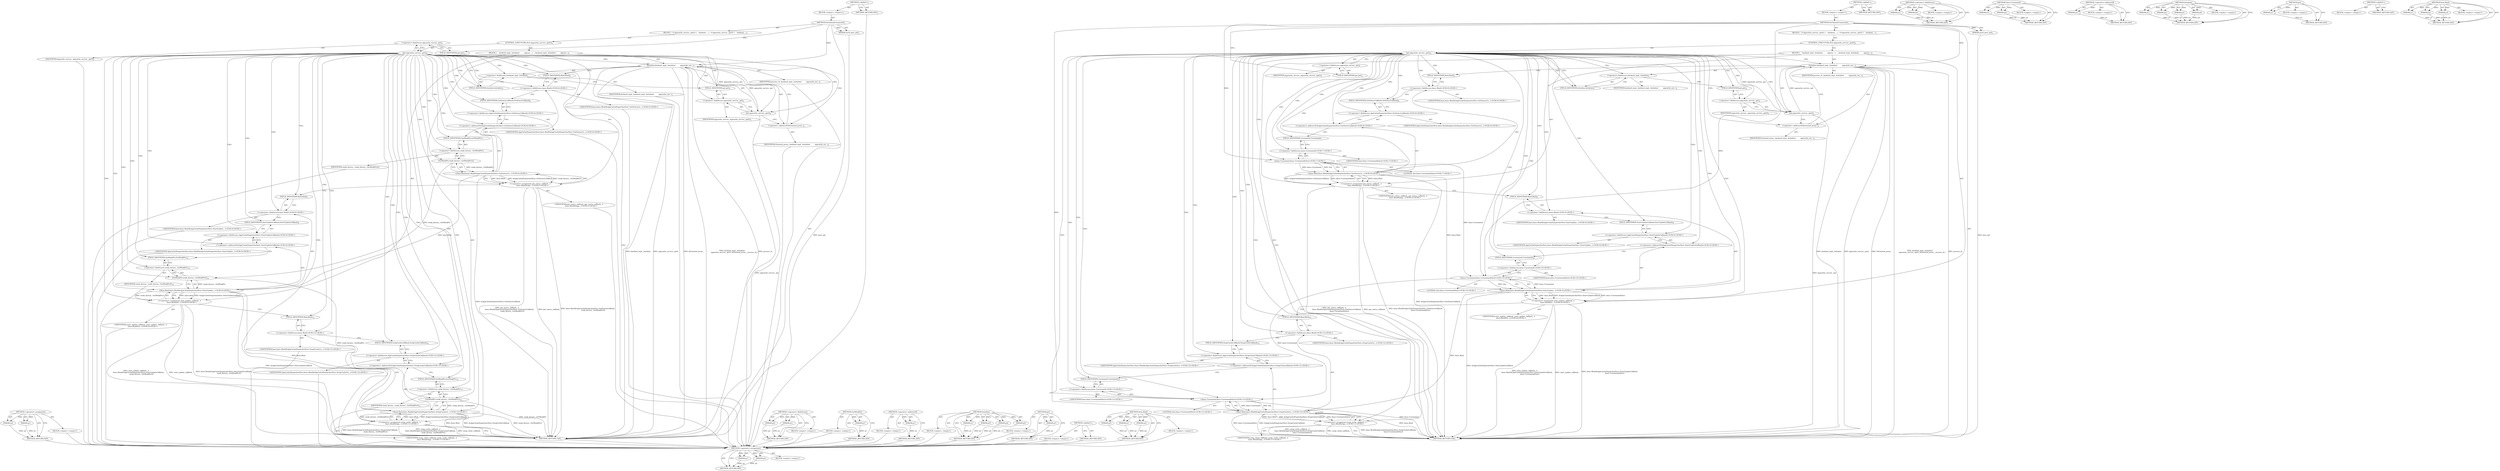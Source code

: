 digraph "base.Bind" {
vulnerable_112 [label=<(METHOD,&lt;operator&gt;.assignment)>];
vulnerable_113 [label=<(PARAM,p1)>];
vulnerable_114 [label=<(PARAM,p2)>];
vulnerable_115 [label=<(BLOCK,&lt;empty&gt;,&lt;empty&gt;)>];
vulnerable_116 [label=<(METHOD_RETURN,ANY)>];
vulnerable_6 [label=<(METHOD,&lt;global&gt;)<SUB>1</SUB>>];
vulnerable_7 [label=<(BLOCK,&lt;empty&gt;,&lt;empty&gt;)<SUB>1</SUB>>];
vulnerable_8 [label=<(METHOD,OnChannelConnected)<SUB>1</SUB>>];
vulnerable_9 [label=<(PARAM,int32 peer_pid)<SUB>1</SUB>>];
vulnerable_10 [label=<(BLOCK,{
  if (appcache_service_.get()) {
    backend_...,{
  if (appcache_service_.get()) {
    backend_...)<SUB>1</SUB>>];
vulnerable_11 [label=<(CONTROL_STRUCTURE,IF,if (appcache_service_.get()))<SUB>2</SUB>>];
vulnerable_12 [label=<(get,appcache_service_.get())<SUB>2</SUB>>];
vulnerable_13 [label=<(&lt;operator&gt;.fieldAccess,appcache_service_.get)<SUB>2</SUB>>];
vulnerable_14 [label=<(IDENTIFIER,appcache_service_,appcache_service_.get())<SUB>2</SUB>>];
vulnerable_15 [label=<(FIELD_IDENTIFIER,get,get)<SUB>2</SUB>>];
vulnerable_16 [label=<(BLOCK,{
    backend_impl_.Initialize(
         appcac...,{
    backend_impl_.Initialize(
         appcac...)<SUB>2</SUB>>];
vulnerable_17 [label=<(Initialize,backend_impl_.Initialize(
         appcache_ser...)<SUB>3</SUB>>];
vulnerable_18 [label=<(&lt;operator&gt;.fieldAccess,backend_impl_.Initialize)<SUB>3</SUB>>];
vulnerable_19 [label=<(IDENTIFIER,backend_impl_,backend_impl_.Initialize(
         appcache_ser...)<SUB>3</SUB>>];
vulnerable_20 [label=<(FIELD_IDENTIFIER,Initialize,Initialize)<SUB>3</SUB>>];
vulnerable_21 [label=<(get,appcache_service_.get())<SUB>4</SUB>>];
vulnerable_22 [label=<(&lt;operator&gt;.fieldAccess,appcache_service_.get)<SUB>4</SUB>>];
vulnerable_23 [label=<(IDENTIFIER,appcache_service_,appcache_service_.get())<SUB>4</SUB>>];
vulnerable_24 [label=<(FIELD_IDENTIFIER,get,get)<SUB>4</SUB>>];
vulnerable_25 [label=<(&lt;operator&gt;.addressOf,&amp;frontend_proxy_)<SUB>4</SUB>>];
vulnerable_26 [label=<(IDENTIFIER,frontend_proxy_,backend_impl_.Initialize(
         appcache_ser...)<SUB>4</SUB>>];
vulnerable_27 [label=<(IDENTIFIER,process_id_,backend_impl_.Initialize(
         appcache_ser...)<SUB>4</SUB>>];
vulnerable_28 [label="<(&lt;operator&gt;.assignment,get_status_callback_ =
         base::Bind(&amp;App...)<SUB>5</SUB>>"];
vulnerable_29 [label="<(IDENTIFIER,get_status_callback_,get_status_callback_ =
         base::Bind(&amp;App...)<SUB>5</SUB>>"];
vulnerable_30 [label="<(base.Bind,base::Bind(&amp;AppCacheDispatcherHost::GetStatusCa...)<SUB>6</SUB>>"];
vulnerable_31 [label="<(&lt;operator&gt;.fieldAccess,base::Bind)<SUB>6</SUB>>"];
vulnerable_32 [label="<(IDENTIFIER,base,base::Bind(&amp;AppCacheDispatcherHost::GetStatusCa...)<SUB>6</SUB>>"];
vulnerable_33 [label=<(FIELD_IDENTIFIER,Bind,Bind)<SUB>6</SUB>>];
vulnerable_34 [label="<(&lt;operator&gt;.addressOf,&amp;AppCacheDispatcherHost::GetStatusCallback)<SUB>6</SUB>>"];
vulnerable_35 [label="<(&lt;operator&gt;.fieldAccess,AppCacheDispatcherHost::GetStatusCallback)<SUB>6</SUB>>"];
vulnerable_36 [label="<(IDENTIFIER,AppCacheDispatcherHost,base::Bind(&amp;AppCacheDispatcherHost::GetStatusCa...)<SUB>6</SUB>>"];
vulnerable_37 [label=<(FIELD_IDENTIFIER,GetStatusCallback,GetStatusCallback)<SUB>6</SUB>>];
vulnerable_38 [label="<(base.Unretained,base::Unretained(this))<SUB>7</SUB>>"];
vulnerable_39 [label="<(&lt;operator&gt;.fieldAccess,base::Unretained)<SUB>7</SUB>>"];
vulnerable_40 [label="<(IDENTIFIER,base,base::Unretained(this))<SUB>7</SUB>>"];
vulnerable_41 [label=<(FIELD_IDENTIFIER,Unretained,Unretained)<SUB>7</SUB>>];
vulnerable_42 [label="<(LITERAL,this,base::Unretained(this))<SUB>7</SUB>>"];
vulnerable_43 [label="<(&lt;operator&gt;.assignment,start_update_callback_ =
         base::Bind(&amp;A...)<SUB>8</SUB>>"];
vulnerable_44 [label="<(IDENTIFIER,start_update_callback_,start_update_callback_ =
         base::Bind(&amp;A...)<SUB>8</SUB>>"];
vulnerable_45 [label="<(base.Bind,base::Bind(&amp;AppCacheDispatcherHost::StartUpdate...)<SUB>9</SUB>>"];
vulnerable_46 [label="<(&lt;operator&gt;.fieldAccess,base::Bind)<SUB>9</SUB>>"];
vulnerable_47 [label="<(IDENTIFIER,base,base::Bind(&amp;AppCacheDispatcherHost::StartUpdate...)<SUB>9</SUB>>"];
vulnerable_48 [label=<(FIELD_IDENTIFIER,Bind,Bind)<SUB>9</SUB>>];
vulnerable_49 [label="<(&lt;operator&gt;.addressOf,&amp;AppCacheDispatcherHost::StartUpdateCallback)<SUB>9</SUB>>"];
vulnerable_50 [label="<(&lt;operator&gt;.fieldAccess,AppCacheDispatcherHost::StartUpdateCallback)<SUB>9</SUB>>"];
vulnerable_51 [label="<(IDENTIFIER,AppCacheDispatcherHost,base::Bind(&amp;AppCacheDispatcherHost::StartUpdate...)<SUB>9</SUB>>"];
vulnerable_52 [label=<(FIELD_IDENTIFIER,StartUpdateCallback,StartUpdateCallback)<SUB>9</SUB>>];
vulnerable_53 [label="<(base.Unretained,base::Unretained(this))<SUB>10</SUB>>"];
vulnerable_54 [label="<(&lt;operator&gt;.fieldAccess,base::Unretained)<SUB>10</SUB>>"];
vulnerable_55 [label="<(IDENTIFIER,base,base::Unretained(this))<SUB>10</SUB>>"];
vulnerable_56 [label=<(FIELD_IDENTIFIER,Unretained,Unretained)<SUB>10</SUB>>];
vulnerable_57 [label="<(LITERAL,this,base::Unretained(this))<SUB>10</SUB>>"];
vulnerable_58 [label="<(&lt;operator&gt;.assignment,swap_cache_callback_ =
         base::Bind(&amp;App...)<SUB>11</SUB>>"];
vulnerable_59 [label="<(IDENTIFIER,swap_cache_callback_,swap_cache_callback_ =
         base::Bind(&amp;App...)<SUB>11</SUB>>"];
vulnerable_60 [label="<(base.Bind,base::Bind(&amp;AppCacheDispatcherHost::SwapCacheCa...)<SUB>12</SUB>>"];
vulnerable_61 [label="<(&lt;operator&gt;.fieldAccess,base::Bind)<SUB>12</SUB>>"];
vulnerable_62 [label="<(IDENTIFIER,base,base::Bind(&amp;AppCacheDispatcherHost::SwapCacheCa...)<SUB>12</SUB>>"];
vulnerable_63 [label=<(FIELD_IDENTIFIER,Bind,Bind)<SUB>12</SUB>>];
vulnerable_64 [label="<(&lt;operator&gt;.addressOf,&amp;AppCacheDispatcherHost::SwapCacheCallback)<SUB>12</SUB>>"];
vulnerable_65 [label="<(&lt;operator&gt;.fieldAccess,AppCacheDispatcherHost::SwapCacheCallback)<SUB>12</SUB>>"];
vulnerable_66 [label="<(IDENTIFIER,AppCacheDispatcherHost,base::Bind(&amp;AppCacheDispatcherHost::SwapCacheCa...)<SUB>12</SUB>>"];
vulnerable_67 [label=<(FIELD_IDENTIFIER,SwapCacheCallback,SwapCacheCallback)<SUB>12</SUB>>];
vulnerable_68 [label="<(base.Unretained,base::Unretained(this))<SUB>13</SUB>>"];
vulnerable_69 [label="<(&lt;operator&gt;.fieldAccess,base::Unretained)<SUB>13</SUB>>"];
vulnerable_70 [label="<(IDENTIFIER,base,base::Unretained(this))<SUB>13</SUB>>"];
vulnerable_71 [label=<(FIELD_IDENTIFIER,Unretained,Unretained)<SUB>13</SUB>>];
vulnerable_72 [label="<(LITERAL,this,base::Unretained(this))<SUB>13</SUB>>"];
vulnerable_73 [label=<(METHOD_RETURN,void)<SUB>1</SUB>>];
vulnerable_75 [label=<(METHOD_RETURN,ANY)<SUB>1</SUB>>];
vulnerable_96 [label=<(METHOD,&lt;operator&gt;.fieldAccess)>];
vulnerable_97 [label=<(PARAM,p1)>];
vulnerable_98 [label=<(PARAM,p2)>];
vulnerable_99 [label=<(BLOCK,&lt;empty&gt;,&lt;empty&gt;)>];
vulnerable_100 [label=<(METHOD_RETURN,ANY)>];
vulnerable_123 [label=<(METHOD,base.Unretained)>];
vulnerable_124 [label=<(PARAM,p1)>];
vulnerable_125 [label=<(PARAM,p2)>];
vulnerable_126 [label=<(BLOCK,&lt;empty&gt;,&lt;empty&gt;)>];
vulnerable_127 [label=<(METHOD_RETURN,ANY)>];
vulnerable_108 [label=<(METHOD,&lt;operator&gt;.addressOf)>];
vulnerable_109 [label=<(PARAM,p1)>];
vulnerable_110 [label=<(BLOCK,&lt;empty&gt;,&lt;empty&gt;)>];
vulnerable_111 [label=<(METHOD_RETURN,ANY)>];
vulnerable_101 [label=<(METHOD,Initialize)>];
vulnerable_102 [label=<(PARAM,p1)>];
vulnerable_103 [label=<(PARAM,p2)>];
vulnerable_104 [label=<(PARAM,p3)>];
vulnerable_105 [label=<(PARAM,p4)>];
vulnerable_106 [label=<(BLOCK,&lt;empty&gt;,&lt;empty&gt;)>];
vulnerable_107 [label=<(METHOD_RETURN,ANY)>];
vulnerable_92 [label=<(METHOD,get)>];
vulnerable_93 [label=<(PARAM,p1)>];
vulnerable_94 [label=<(BLOCK,&lt;empty&gt;,&lt;empty&gt;)>];
vulnerable_95 [label=<(METHOD_RETURN,ANY)>];
vulnerable_86 [label=<(METHOD,&lt;global&gt;)<SUB>1</SUB>>];
vulnerable_87 [label=<(BLOCK,&lt;empty&gt;,&lt;empty&gt;)>];
vulnerable_88 [label=<(METHOD_RETURN,ANY)>];
vulnerable_117 [label=<(METHOD,base.Bind)>];
vulnerable_118 [label=<(PARAM,p1)>];
vulnerable_119 [label=<(PARAM,p2)>];
vulnerable_120 [label=<(PARAM,p3)>];
vulnerable_121 [label=<(BLOCK,&lt;empty&gt;,&lt;empty&gt;)>];
vulnerable_122 [label=<(METHOD_RETURN,ANY)>];
fixed_109 [label=<(METHOD,&lt;operator&gt;.assignment)>];
fixed_110 [label=<(PARAM,p1)>];
fixed_111 [label=<(PARAM,p2)>];
fixed_112 [label=<(BLOCK,&lt;empty&gt;,&lt;empty&gt;)>];
fixed_113 [label=<(METHOD_RETURN,ANY)>];
fixed_6 [label=<(METHOD,&lt;global&gt;)<SUB>1</SUB>>];
fixed_7 [label=<(BLOCK,&lt;empty&gt;,&lt;empty&gt;)<SUB>1</SUB>>];
fixed_8 [label=<(METHOD,OnChannelConnected)<SUB>1</SUB>>];
fixed_9 [label=<(PARAM,int32 peer_pid)<SUB>1</SUB>>];
fixed_10 [label=<(BLOCK,{
  if (appcache_service_.get()) {
    backend_...,{
  if (appcache_service_.get()) {
    backend_...)<SUB>1</SUB>>];
fixed_11 [label=<(CONTROL_STRUCTURE,IF,if (appcache_service_.get()))<SUB>2</SUB>>];
fixed_12 [label=<(get,appcache_service_.get())<SUB>2</SUB>>];
fixed_13 [label=<(&lt;operator&gt;.fieldAccess,appcache_service_.get)<SUB>2</SUB>>];
fixed_14 [label=<(IDENTIFIER,appcache_service_,appcache_service_.get())<SUB>2</SUB>>];
fixed_15 [label=<(FIELD_IDENTIFIER,get,get)<SUB>2</SUB>>];
fixed_16 [label=<(BLOCK,{
    backend_impl_.Initialize(
         appcac...,{
    backend_impl_.Initialize(
         appcac...)<SUB>2</SUB>>];
fixed_17 [label=<(Initialize,backend_impl_.Initialize(
         appcache_ser...)<SUB>3</SUB>>];
fixed_18 [label=<(&lt;operator&gt;.fieldAccess,backend_impl_.Initialize)<SUB>3</SUB>>];
fixed_19 [label=<(IDENTIFIER,backend_impl_,backend_impl_.Initialize(
         appcache_ser...)<SUB>3</SUB>>];
fixed_20 [label=<(FIELD_IDENTIFIER,Initialize,Initialize)<SUB>3</SUB>>];
fixed_21 [label=<(get,appcache_service_.get())<SUB>4</SUB>>];
fixed_22 [label=<(&lt;operator&gt;.fieldAccess,appcache_service_.get)<SUB>4</SUB>>];
fixed_23 [label=<(IDENTIFIER,appcache_service_,appcache_service_.get())<SUB>4</SUB>>];
fixed_24 [label=<(FIELD_IDENTIFIER,get,get)<SUB>4</SUB>>];
fixed_25 [label=<(&lt;operator&gt;.addressOf,&amp;frontend_proxy_)<SUB>4</SUB>>];
fixed_26 [label=<(IDENTIFIER,frontend_proxy_,backend_impl_.Initialize(
         appcache_ser...)<SUB>4</SUB>>];
fixed_27 [label=<(IDENTIFIER,process_id_,backend_impl_.Initialize(
         appcache_ser...)<SUB>4</SUB>>];
fixed_28 [label="<(&lt;operator&gt;.assignment,get_status_callback_ =
         base::Bind(&amp;App...)<SUB>5</SUB>>"];
fixed_29 [label="<(IDENTIFIER,get_status_callback_,get_status_callback_ =
         base::Bind(&amp;App...)<SUB>5</SUB>>"];
fixed_30 [label="<(base.Bind,base::Bind(&amp;AppCacheDispatcherHost::GetStatusCa...)<SUB>6</SUB>>"];
fixed_31 [label="<(&lt;operator&gt;.fieldAccess,base::Bind)<SUB>6</SUB>>"];
fixed_32 [label="<(IDENTIFIER,base,base::Bind(&amp;AppCacheDispatcherHost::GetStatusCa...)<SUB>6</SUB>>"];
fixed_33 [label=<(FIELD_IDENTIFIER,Bind,Bind)<SUB>6</SUB>>];
fixed_34 [label="<(&lt;operator&gt;.addressOf,&amp;AppCacheDispatcherHost::GetStatusCallback)<SUB>6</SUB>>"];
fixed_35 [label="<(&lt;operator&gt;.fieldAccess,AppCacheDispatcherHost::GetStatusCallback)<SUB>6</SUB>>"];
fixed_36 [label="<(IDENTIFIER,AppCacheDispatcherHost,base::Bind(&amp;AppCacheDispatcherHost::GetStatusCa...)<SUB>6</SUB>>"];
fixed_37 [label=<(FIELD_IDENTIFIER,GetStatusCallback,GetStatusCallback)<SUB>6</SUB>>];
fixed_38 [label=<(GetWeakPtr,weak_factory_.GetWeakPtr())<SUB>7</SUB>>];
fixed_39 [label=<(&lt;operator&gt;.fieldAccess,weak_factory_.GetWeakPtr)<SUB>7</SUB>>];
fixed_40 [label=<(IDENTIFIER,weak_factory_,weak_factory_.GetWeakPtr())<SUB>7</SUB>>];
fixed_41 [label=<(FIELD_IDENTIFIER,GetWeakPtr,GetWeakPtr)<SUB>7</SUB>>];
fixed_42 [label="<(&lt;operator&gt;.assignment,start_update_callback_ =
         base::Bind(&amp;A...)<SUB>8</SUB>>"];
fixed_43 [label="<(IDENTIFIER,start_update_callback_,start_update_callback_ =
         base::Bind(&amp;A...)<SUB>8</SUB>>"];
fixed_44 [label="<(base.Bind,base::Bind(&amp;AppCacheDispatcherHost::StartUpdate...)<SUB>9</SUB>>"];
fixed_45 [label="<(&lt;operator&gt;.fieldAccess,base::Bind)<SUB>9</SUB>>"];
fixed_46 [label="<(IDENTIFIER,base,base::Bind(&amp;AppCacheDispatcherHost::StartUpdate...)<SUB>9</SUB>>"];
fixed_47 [label=<(FIELD_IDENTIFIER,Bind,Bind)<SUB>9</SUB>>];
fixed_48 [label="<(&lt;operator&gt;.addressOf,&amp;AppCacheDispatcherHost::StartUpdateCallback)<SUB>9</SUB>>"];
fixed_49 [label="<(&lt;operator&gt;.fieldAccess,AppCacheDispatcherHost::StartUpdateCallback)<SUB>9</SUB>>"];
fixed_50 [label="<(IDENTIFIER,AppCacheDispatcherHost,base::Bind(&amp;AppCacheDispatcherHost::StartUpdate...)<SUB>9</SUB>>"];
fixed_51 [label=<(FIELD_IDENTIFIER,StartUpdateCallback,StartUpdateCallback)<SUB>9</SUB>>];
fixed_52 [label=<(GetWeakPtr,weak_factory_.GetWeakPtr())<SUB>10</SUB>>];
fixed_53 [label=<(&lt;operator&gt;.fieldAccess,weak_factory_.GetWeakPtr)<SUB>10</SUB>>];
fixed_54 [label=<(IDENTIFIER,weak_factory_,weak_factory_.GetWeakPtr())<SUB>10</SUB>>];
fixed_55 [label=<(FIELD_IDENTIFIER,GetWeakPtr,GetWeakPtr)<SUB>10</SUB>>];
fixed_56 [label="<(&lt;operator&gt;.assignment,swap_cache_callback_ =
         base::Bind(&amp;App...)<SUB>11</SUB>>"];
fixed_57 [label="<(IDENTIFIER,swap_cache_callback_,swap_cache_callback_ =
         base::Bind(&amp;App...)<SUB>11</SUB>>"];
fixed_58 [label="<(base.Bind,base::Bind(&amp;AppCacheDispatcherHost::SwapCacheCa...)<SUB>12</SUB>>"];
fixed_59 [label="<(&lt;operator&gt;.fieldAccess,base::Bind)<SUB>12</SUB>>"];
fixed_60 [label="<(IDENTIFIER,base,base::Bind(&amp;AppCacheDispatcherHost::SwapCacheCa...)<SUB>12</SUB>>"];
fixed_61 [label=<(FIELD_IDENTIFIER,Bind,Bind)<SUB>12</SUB>>];
fixed_62 [label="<(&lt;operator&gt;.addressOf,&amp;AppCacheDispatcherHost::SwapCacheCallback)<SUB>12</SUB>>"];
fixed_63 [label="<(&lt;operator&gt;.fieldAccess,AppCacheDispatcherHost::SwapCacheCallback)<SUB>12</SUB>>"];
fixed_64 [label="<(IDENTIFIER,AppCacheDispatcherHost,base::Bind(&amp;AppCacheDispatcherHost::SwapCacheCa...)<SUB>12</SUB>>"];
fixed_65 [label=<(FIELD_IDENTIFIER,SwapCacheCallback,SwapCacheCallback)<SUB>12</SUB>>];
fixed_66 [label=<(GetWeakPtr,weak_factory_.GetWeakPtr())<SUB>13</SUB>>];
fixed_67 [label=<(&lt;operator&gt;.fieldAccess,weak_factory_.GetWeakPtr)<SUB>13</SUB>>];
fixed_68 [label=<(IDENTIFIER,weak_factory_,weak_factory_.GetWeakPtr())<SUB>13</SUB>>];
fixed_69 [label=<(FIELD_IDENTIFIER,GetWeakPtr,GetWeakPtr)<SUB>13</SUB>>];
fixed_70 [label=<(METHOD_RETURN,void)<SUB>1</SUB>>];
fixed_72 [label=<(METHOD_RETURN,ANY)<SUB>1</SUB>>];
fixed_93 [label=<(METHOD,&lt;operator&gt;.fieldAccess)>];
fixed_94 [label=<(PARAM,p1)>];
fixed_95 [label=<(PARAM,p2)>];
fixed_96 [label=<(BLOCK,&lt;empty&gt;,&lt;empty&gt;)>];
fixed_97 [label=<(METHOD_RETURN,ANY)>];
fixed_120 [label=<(METHOD,GetWeakPtr)>];
fixed_121 [label=<(PARAM,p1)>];
fixed_122 [label=<(BLOCK,&lt;empty&gt;,&lt;empty&gt;)>];
fixed_123 [label=<(METHOD_RETURN,ANY)>];
fixed_105 [label=<(METHOD,&lt;operator&gt;.addressOf)>];
fixed_106 [label=<(PARAM,p1)>];
fixed_107 [label=<(BLOCK,&lt;empty&gt;,&lt;empty&gt;)>];
fixed_108 [label=<(METHOD_RETURN,ANY)>];
fixed_98 [label=<(METHOD,Initialize)>];
fixed_99 [label=<(PARAM,p1)>];
fixed_100 [label=<(PARAM,p2)>];
fixed_101 [label=<(PARAM,p3)>];
fixed_102 [label=<(PARAM,p4)>];
fixed_103 [label=<(BLOCK,&lt;empty&gt;,&lt;empty&gt;)>];
fixed_104 [label=<(METHOD_RETURN,ANY)>];
fixed_89 [label=<(METHOD,get)>];
fixed_90 [label=<(PARAM,p1)>];
fixed_91 [label=<(BLOCK,&lt;empty&gt;,&lt;empty&gt;)>];
fixed_92 [label=<(METHOD_RETURN,ANY)>];
fixed_83 [label=<(METHOD,&lt;global&gt;)<SUB>1</SUB>>];
fixed_84 [label=<(BLOCK,&lt;empty&gt;,&lt;empty&gt;)>];
fixed_85 [label=<(METHOD_RETURN,ANY)>];
fixed_114 [label=<(METHOD,base.Bind)>];
fixed_115 [label=<(PARAM,p1)>];
fixed_116 [label=<(PARAM,p2)>];
fixed_117 [label=<(PARAM,p3)>];
fixed_118 [label=<(BLOCK,&lt;empty&gt;,&lt;empty&gt;)>];
fixed_119 [label=<(METHOD_RETURN,ANY)>];
vulnerable_112 -> vulnerable_113  [key=0, label="AST: "];
vulnerable_112 -> vulnerable_113  [key=1, label="DDG: "];
vulnerable_112 -> vulnerable_115  [key=0, label="AST: "];
vulnerable_112 -> vulnerable_114  [key=0, label="AST: "];
vulnerable_112 -> vulnerable_114  [key=1, label="DDG: "];
vulnerable_112 -> vulnerable_116  [key=0, label="AST: "];
vulnerable_112 -> vulnerable_116  [key=1, label="CFG: "];
vulnerable_113 -> vulnerable_116  [key=0, label="DDG: p1"];
vulnerable_114 -> vulnerable_116  [key=0, label="DDG: p2"];
vulnerable_6 -> vulnerable_7  [key=0, label="AST: "];
vulnerable_6 -> vulnerable_75  [key=0, label="AST: "];
vulnerable_6 -> vulnerable_75  [key=1, label="CFG: "];
vulnerable_7 -> vulnerable_8  [key=0, label="AST: "];
vulnerable_8 -> vulnerable_9  [key=0, label="AST: "];
vulnerable_8 -> vulnerable_9  [key=1, label="DDG: "];
vulnerable_8 -> vulnerable_10  [key=0, label="AST: "];
vulnerable_8 -> vulnerable_73  [key=0, label="AST: "];
vulnerable_8 -> vulnerable_15  [key=0, label="CFG: "];
vulnerable_8 -> vulnerable_17  [key=0, label="DDG: "];
vulnerable_8 -> vulnerable_38  [key=0, label="DDG: "];
vulnerable_8 -> vulnerable_53  [key=0, label="DDG: "];
vulnerable_8 -> vulnerable_68  [key=0, label="DDG: "];
vulnerable_9 -> vulnerable_73  [key=0, label="DDG: peer_pid"];
vulnerable_10 -> vulnerable_11  [key=0, label="AST: "];
vulnerable_11 -> vulnerable_12  [key=0, label="AST: "];
vulnerable_11 -> vulnerable_16  [key=0, label="AST: "];
vulnerable_12 -> vulnerable_13  [key=0, label="AST: "];
vulnerable_12 -> vulnerable_73  [key=0, label="CFG: "];
vulnerable_12 -> vulnerable_20  [key=0, label="CFG: "];
vulnerable_12 -> vulnerable_20  [key=1, label="CDG: "];
vulnerable_12 -> vulnerable_21  [key=0, label="DDG: appcache_service_.get"];
vulnerable_12 -> vulnerable_21  [key=1, label="CDG: "];
vulnerable_12 -> vulnerable_17  [key=0, label="CDG: "];
vulnerable_12 -> vulnerable_30  [key=0, label="CDG: "];
vulnerable_12 -> vulnerable_34  [key=0, label="CDG: "];
vulnerable_12 -> vulnerable_48  [key=0, label="CDG: "];
vulnerable_12 -> vulnerable_68  [key=0, label="CDG: "];
vulnerable_12 -> vulnerable_49  [key=0, label="CDG: "];
vulnerable_12 -> vulnerable_60  [key=0, label="CDG: "];
vulnerable_12 -> vulnerable_64  [key=0, label="CDG: "];
vulnerable_12 -> vulnerable_28  [key=0, label="CDG: "];
vulnerable_12 -> vulnerable_52  [key=0, label="CDG: "];
vulnerable_12 -> vulnerable_37  [key=0, label="CDG: "];
vulnerable_12 -> vulnerable_46  [key=0, label="CDG: "];
vulnerable_12 -> vulnerable_38  [key=0, label="CDG: "];
vulnerable_12 -> vulnerable_25  [key=0, label="CDG: "];
vulnerable_12 -> vulnerable_56  [key=0, label="CDG: "];
vulnerable_12 -> vulnerable_69  [key=0, label="CDG: "];
vulnerable_12 -> vulnerable_22  [key=0, label="CDG: "];
vulnerable_12 -> vulnerable_67  [key=0, label="CDG: "];
vulnerable_12 -> vulnerable_45  [key=0, label="CDG: "];
vulnerable_12 -> vulnerable_18  [key=0, label="CDG: "];
vulnerable_12 -> vulnerable_65  [key=0, label="CDG: "];
vulnerable_12 -> vulnerable_50  [key=0, label="CDG: "];
vulnerable_12 -> vulnerable_35  [key=0, label="CDG: "];
vulnerable_12 -> vulnerable_54  [key=0, label="CDG: "];
vulnerable_12 -> vulnerable_43  [key=0, label="CDG: "];
vulnerable_12 -> vulnerable_24  [key=0, label="CDG: "];
vulnerable_12 -> vulnerable_58  [key=0, label="CDG: "];
vulnerable_12 -> vulnerable_33  [key=0, label="CDG: "];
vulnerable_12 -> vulnerable_61  [key=0, label="CDG: "];
vulnerable_12 -> vulnerable_71  [key=0, label="CDG: "];
vulnerable_12 -> vulnerable_53  [key=0, label="CDG: "];
vulnerable_12 -> vulnerable_41  [key=0, label="CDG: "];
vulnerable_12 -> vulnerable_63  [key=0, label="CDG: "];
vulnerable_12 -> vulnerable_39  [key=0, label="CDG: "];
vulnerable_12 -> vulnerable_31  [key=0, label="CDG: "];
vulnerable_13 -> vulnerable_14  [key=0, label="AST: "];
vulnerable_13 -> vulnerable_15  [key=0, label="AST: "];
vulnerable_13 -> vulnerable_12  [key=0, label="CFG: "];
vulnerable_15 -> vulnerable_13  [key=0, label="CFG: "];
vulnerable_16 -> vulnerable_17  [key=0, label="AST: "];
vulnerable_16 -> vulnerable_28  [key=0, label="AST: "];
vulnerable_16 -> vulnerable_43  [key=0, label="AST: "];
vulnerable_16 -> vulnerable_58  [key=0, label="AST: "];
vulnerable_17 -> vulnerable_18  [key=0, label="AST: "];
vulnerable_17 -> vulnerable_21  [key=0, label="AST: "];
vulnerable_17 -> vulnerable_25  [key=0, label="AST: "];
vulnerable_17 -> vulnerable_27  [key=0, label="AST: "];
vulnerable_17 -> vulnerable_33  [key=0, label="CFG: "];
vulnerable_17 -> vulnerable_73  [key=0, label="DDG: backend_impl_.Initialize"];
vulnerable_17 -> vulnerable_73  [key=1, label="DDG: appcache_service_.get()"];
vulnerable_17 -> vulnerable_73  [key=2, label="DDG: &amp;frontend_proxy_"];
vulnerable_17 -> vulnerable_73  [key=3, label="DDG: backend_impl_.Initialize(
         appcache_service_.get(), &amp;frontend_proxy_, process_id_)"];
vulnerable_17 -> vulnerable_73  [key=4, label="DDG: process_id_"];
vulnerable_18 -> vulnerable_19  [key=0, label="AST: "];
vulnerable_18 -> vulnerable_20  [key=0, label="AST: "];
vulnerable_18 -> vulnerable_24  [key=0, label="CFG: "];
vulnerable_20 -> vulnerable_18  [key=0, label="CFG: "];
vulnerable_21 -> vulnerable_22  [key=0, label="AST: "];
vulnerable_21 -> vulnerable_25  [key=0, label="CFG: "];
vulnerable_21 -> vulnerable_73  [key=0, label="DDG: appcache_service_.get"];
vulnerable_21 -> vulnerable_17  [key=0, label="DDG: appcache_service_.get"];
vulnerable_22 -> vulnerable_23  [key=0, label="AST: "];
vulnerable_22 -> vulnerable_24  [key=0, label="AST: "];
vulnerable_22 -> vulnerable_21  [key=0, label="CFG: "];
vulnerable_24 -> vulnerable_22  [key=0, label="CFG: "];
vulnerable_25 -> vulnerable_26  [key=0, label="AST: "];
vulnerable_25 -> vulnerable_17  [key=0, label="CFG: "];
vulnerable_28 -> vulnerable_29  [key=0, label="AST: "];
vulnerable_28 -> vulnerable_30  [key=0, label="AST: "];
vulnerable_28 -> vulnerable_48  [key=0, label="CFG: "];
vulnerable_28 -> vulnerable_73  [key=0, label="DDG: base::Bind(&amp;AppCacheDispatcherHost::GetStatusCallback,
                   base::Unretained(this))"];
vulnerable_28 -> vulnerable_73  [key=1, label="DDG: get_status_callback_ =
         base::Bind(&amp;AppCacheDispatcherHost::GetStatusCallback,
                   base::Unretained(this))"];
vulnerable_28 -> vulnerable_73  [key=2, label="DDG: get_status_callback_"];
vulnerable_30 -> vulnerable_31  [key=0, label="AST: "];
vulnerable_30 -> vulnerable_34  [key=0, label="AST: "];
vulnerable_30 -> vulnerable_38  [key=0, label="AST: "];
vulnerable_30 -> vulnerable_28  [key=0, label="CFG: "];
vulnerable_30 -> vulnerable_28  [key=1, label="DDG: base::Bind"];
vulnerable_30 -> vulnerable_28  [key=2, label="DDG: &amp;AppCacheDispatcherHost::GetStatusCallback"];
vulnerable_30 -> vulnerable_28  [key=3, label="DDG: base::Unretained(this)"];
vulnerable_30 -> vulnerable_73  [key=0, label="DDG: &amp;AppCacheDispatcherHost::GetStatusCallback"];
vulnerable_30 -> vulnerable_45  [key=0, label="DDG: base::Bind"];
vulnerable_31 -> vulnerable_32  [key=0, label="AST: "];
vulnerable_31 -> vulnerable_33  [key=0, label="AST: "];
vulnerable_31 -> vulnerable_37  [key=0, label="CFG: "];
vulnerable_33 -> vulnerable_31  [key=0, label="CFG: "];
vulnerable_34 -> vulnerable_35  [key=0, label="AST: "];
vulnerable_34 -> vulnerable_41  [key=0, label="CFG: "];
vulnerable_35 -> vulnerable_36  [key=0, label="AST: "];
vulnerable_35 -> vulnerable_37  [key=0, label="AST: "];
vulnerable_35 -> vulnerable_34  [key=0, label="CFG: "];
vulnerable_37 -> vulnerable_35  [key=0, label="CFG: "];
vulnerable_38 -> vulnerable_39  [key=0, label="AST: "];
vulnerable_38 -> vulnerable_42  [key=0, label="AST: "];
vulnerable_38 -> vulnerable_30  [key=0, label="CFG: "];
vulnerable_38 -> vulnerable_30  [key=1, label="DDG: base::Unretained"];
vulnerable_38 -> vulnerable_30  [key=2, label="DDG: this"];
vulnerable_38 -> vulnerable_53  [key=0, label="DDG: base::Unretained"];
vulnerable_39 -> vulnerable_40  [key=0, label="AST: "];
vulnerable_39 -> vulnerable_41  [key=0, label="AST: "];
vulnerable_39 -> vulnerable_38  [key=0, label="CFG: "];
vulnerable_41 -> vulnerable_39  [key=0, label="CFG: "];
vulnerable_43 -> vulnerable_44  [key=0, label="AST: "];
vulnerable_43 -> vulnerable_45  [key=0, label="AST: "];
vulnerable_43 -> vulnerable_63  [key=0, label="CFG: "];
vulnerable_43 -> vulnerable_73  [key=0, label="DDG: base::Bind(&amp;AppCacheDispatcherHost::StartUpdateCallback,
                   base::Unretained(this))"];
vulnerable_43 -> vulnerable_73  [key=1, label="DDG: start_update_callback_ =
         base::Bind(&amp;AppCacheDispatcherHost::StartUpdateCallback,
                   base::Unretained(this))"];
vulnerable_43 -> vulnerable_73  [key=2, label="DDG: start_update_callback_"];
vulnerable_45 -> vulnerable_46  [key=0, label="AST: "];
vulnerable_45 -> vulnerable_49  [key=0, label="AST: "];
vulnerable_45 -> vulnerable_53  [key=0, label="AST: "];
vulnerable_45 -> vulnerable_43  [key=0, label="CFG: "];
vulnerable_45 -> vulnerable_43  [key=1, label="DDG: base::Bind"];
vulnerable_45 -> vulnerable_43  [key=2, label="DDG: &amp;AppCacheDispatcherHost::StartUpdateCallback"];
vulnerable_45 -> vulnerable_43  [key=3, label="DDG: base::Unretained(this)"];
vulnerable_45 -> vulnerable_73  [key=0, label="DDG: &amp;AppCacheDispatcherHost::StartUpdateCallback"];
vulnerable_45 -> vulnerable_60  [key=0, label="DDG: base::Bind"];
vulnerable_46 -> vulnerable_47  [key=0, label="AST: "];
vulnerable_46 -> vulnerable_48  [key=0, label="AST: "];
vulnerable_46 -> vulnerable_52  [key=0, label="CFG: "];
vulnerable_48 -> vulnerable_46  [key=0, label="CFG: "];
vulnerable_49 -> vulnerable_50  [key=0, label="AST: "];
vulnerable_49 -> vulnerable_56  [key=0, label="CFG: "];
vulnerable_50 -> vulnerable_51  [key=0, label="AST: "];
vulnerable_50 -> vulnerable_52  [key=0, label="AST: "];
vulnerable_50 -> vulnerable_49  [key=0, label="CFG: "];
vulnerable_52 -> vulnerable_50  [key=0, label="CFG: "];
vulnerable_53 -> vulnerable_54  [key=0, label="AST: "];
vulnerable_53 -> vulnerable_57  [key=0, label="AST: "];
vulnerable_53 -> vulnerable_45  [key=0, label="CFG: "];
vulnerable_53 -> vulnerable_45  [key=1, label="DDG: base::Unretained"];
vulnerable_53 -> vulnerable_45  [key=2, label="DDG: this"];
vulnerable_53 -> vulnerable_68  [key=0, label="DDG: base::Unretained"];
vulnerable_54 -> vulnerable_55  [key=0, label="AST: "];
vulnerable_54 -> vulnerable_56  [key=0, label="AST: "];
vulnerable_54 -> vulnerable_53  [key=0, label="CFG: "];
vulnerable_56 -> vulnerable_54  [key=0, label="CFG: "];
vulnerable_58 -> vulnerable_59  [key=0, label="AST: "];
vulnerable_58 -> vulnerable_60  [key=0, label="AST: "];
vulnerable_58 -> vulnerable_73  [key=0, label="CFG: "];
vulnerable_58 -> vulnerable_73  [key=1, label="DDG: base::Bind(&amp;AppCacheDispatcherHost::SwapCacheCallback,
                   base::Unretained(this))"];
vulnerable_58 -> vulnerable_73  [key=2, label="DDG: swap_cache_callback_ =
         base::Bind(&amp;AppCacheDispatcherHost::SwapCacheCallback,
                   base::Unretained(this))"];
vulnerable_58 -> vulnerable_73  [key=3, label="DDG: swap_cache_callback_"];
vulnerable_60 -> vulnerable_61  [key=0, label="AST: "];
vulnerable_60 -> vulnerable_64  [key=0, label="AST: "];
vulnerable_60 -> vulnerable_68  [key=0, label="AST: "];
vulnerable_60 -> vulnerable_58  [key=0, label="CFG: "];
vulnerable_60 -> vulnerable_58  [key=1, label="DDG: base::Bind"];
vulnerable_60 -> vulnerable_58  [key=2, label="DDG: &amp;AppCacheDispatcherHost::SwapCacheCallback"];
vulnerable_60 -> vulnerable_58  [key=3, label="DDG: base::Unretained(this)"];
vulnerable_60 -> vulnerable_73  [key=0, label="DDG: base::Bind"];
vulnerable_60 -> vulnerable_73  [key=1, label="DDG: &amp;AppCacheDispatcherHost::SwapCacheCallback"];
vulnerable_60 -> vulnerable_73  [key=2, label="DDG: base::Unretained(this)"];
vulnerable_61 -> vulnerable_62  [key=0, label="AST: "];
vulnerable_61 -> vulnerable_63  [key=0, label="AST: "];
vulnerable_61 -> vulnerable_67  [key=0, label="CFG: "];
vulnerable_63 -> vulnerable_61  [key=0, label="CFG: "];
vulnerable_64 -> vulnerable_65  [key=0, label="AST: "];
vulnerable_64 -> vulnerable_71  [key=0, label="CFG: "];
vulnerable_65 -> vulnerable_66  [key=0, label="AST: "];
vulnerable_65 -> vulnerable_67  [key=0, label="AST: "];
vulnerable_65 -> vulnerable_64  [key=0, label="CFG: "];
vulnerable_67 -> vulnerable_65  [key=0, label="CFG: "];
vulnerable_68 -> vulnerable_69  [key=0, label="AST: "];
vulnerable_68 -> vulnerable_72  [key=0, label="AST: "];
vulnerable_68 -> vulnerable_60  [key=0, label="CFG: "];
vulnerable_68 -> vulnerable_60  [key=1, label="DDG: base::Unretained"];
vulnerable_68 -> vulnerable_60  [key=2, label="DDG: this"];
vulnerable_68 -> vulnerable_73  [key=0, label="DDG: base::Unretained"];
vulnerable_69 -> vulnerable_70  [key=0, label="AST: "];
vulnerable_69 -> vulnerable_71  [key=0, label="AST: "];
vulnerable_69 -> vulnerable_68  [key=0, label="CFG: "];
vulnerable_71 -> vulnerable_69  [key=0, label="CFG: "];
vulnerable_96 -> vulnerable_97  [key=0, label="AST: "];
vulnerable_96 -> vulnerable_97  [key=1, label="DDG: "];
vulnerable_96 -> vulnerable_99  [key=0, label="AST: "];
vulnerable_96 -> vulnerable_98  [key=0, label="AST: "];
vulnerable_96 -> vulnerable_98  [key=1, label="DDG: "];
vulnerable_96 -> vulnerable_100  [key=0, label="AST: "];
vulnerable_96 -> vulnerable_100  [key=1, label="CFG: "];
vulnerable_97 -> vulnerable_100  [key=0, label="DDG: p1"];
vulnerable_98 -> vulnerable_100  [key=0, label="DDG: p2"];
vulnerable_123 -> vulnerable_124  [key=0, label="AST: "];
vulnerable_123 -> vulnerable_124  [key=1, label="DDG: "];
vulnerable_123 -> vulnerable_126  [key=0, label="AST: "];
vulnerable_123 -> vulnerable_125  [key=0, label="AST: "];
vulnerable_123 -> vulnerable_125  [key=1, label="DDG: "];
vulnerable_123 -> vulnerable_127  [key=0, label="AST: "];
vulnerable_123 -> vulnerable_127  [key=1, label="CFG: "];
vulnerable_124 -> vulnerable_127  [key=0, label="DDG: p1"];
vulnerable_125 -> vulnerable_127  [key=0, label="DDG: p2"];
vulnerable_108 -> vulnerable_109  [key=0, label="AST: "];
vulnerable_108 -> vulnerable_109  [key=1, label="DDG: "];
vulnerable_108 -> vulnerable_110  [key=0, label="AST: "];
vulnerable_108 -> vulnerable_111  [key=0, label="AST: "];
vulnerable_108 -> vulnerable_111  [key=1, label="CFG: "];
vulnerable_109 -> vulnerable_111  [key=0, label="DDG: p1"];
vulnerable_101 -> vulnerable_102  [key=0, label="AST: "];
vulnerable_101 -> vulnerable_102  [key=1, label="DDG: "];
vulnerable_101 -> vulnerable_106  [key=0, label="AST: "];
vulnerable_101 -> vulnerable_103  [key=0, label="AST: "];
vulnerable_101 -> vulnerable_103  [key=1, label="DDG: "];
vulnerable_101 -> vulnerable_107  [key=0, label="AST: "];
vulnerable_101 -> vulnerable_107  [key=1, label="CFG: "];
vulnerable_101 -> vulnerable_104  [key=0, label="AST: "];
vulnerable_101 -> vulnerable_104  [key=1, label="DDG: "];
vulnerable_101 -> vulnerable_105  [key=0, label="AST: "];
vulnerable_101 -> vulnerable_105  [key=1, label="DDG: "];
vulnerable_102 -> vulnerable_107  [key=0, label="DDG: p1"];
vulnerable_103 -> vulnerable_107  [key=0, label="DDG: p2"];
vulnerable_104 -> vulnerable_107  [key=0, label="DDG: p3"];
vulnerable_105 -> vulnerable_107  [key=0, label="DDG: p4"];
vulnerable_92 -> vulnerable_93  [key=0, label="AST: "];
vulnerable_92 -> vulnerable_93  [key=1, label="DDG: "];
vulnerable_92 -> vulnerable_94  [key=0, label="AST: "];
vulnerable_92 -> vulnerable_95  [key=0, label="AST: "];
vulnerable_92 -> vulnerable_95  [key=1, label="CFG: "];
vulnerable_93 -> vulnerable_95  [key=0, label="DDG: p1"];
vulnerable_86 -> vulnerable_87  [key=0, label="AST: "];
vulnerable_86 -> vulnerable_88  [key=0, label="AST: "];
vulnerable_86 -> vulnerable_88  [key=1, label="CFG: "];
vulnerable_117 -> vulnerable_118  [key=0, label="AST: "];
vulnerable_117 -> vulnerable_118  [key=1, label="DDG: "];
vulnerable_117 -> vulnerable_121  [key=0, label="AST: "];
vulnerable_117 -> vulnerable_119  [key=0, label="AST: "];
vulnerable_117 -> vulnerable_119  [key=1, label="DDG: "];
vulnerable_117 -> vulnerable_122  [key=0, label="AST: "];
vulnerable_117 -> vulnerable_122  [key=1, label="CFG: "];
vulnerable_117 -> vulnerable_120  [key=0, label="AST: "];
vulnerable_117 -> vulnerable_120  [key=1, label="DDG: "];
vulnerable_118 -> vulnerable_122  [key=0, label="DDG: p1"];
vulnerable_119 -> vulnerable_122  [key=0, label="DDG: p2"];
vulnerable_120 -> vulnerable_122  [key=0, label="DDG: p3"];
fixed_109 -> fixed_110  [key=0, label="AST: "];
fixed_109 -> fixed_110  [key=1, label="DDG: "];
fixed_109 -> fixed_112  [key=0, label="AST: "];
fixed_109 -> fixed_111  [key=0, label="AST: "];
fixed_109 -> fixed_111  [key=1, label="DDG: "];
fixed_109 -> fixed_113  [key=0, label="AST: "];
fixed_109 -> fixed_113  [key=1, label="CFG: "];
fixed_110 -> fixed_113  [key=0, label="DDG: p1"];
fixed_111 -> fixed_113  [key=0, label="DDG: p2"];
fixed_112 -> vulnerable_112  [key=0];
fixed_113 -> vulnerable_112  [key=0];
fixed_6 -> fixed_7  [key=0, label="AST: "];
fixed_6 -> fixed_72  [key=0, label="AST: "];
fixed_6 -> fixed_72  [key=1, label="CFG: "];
fixed_7 -> fixed_8  [key=0, label="AST: "];
fixed_8 -> fixed_9  [key=0, label="AST: "];
fixed_8 -> fixed_9  [key=1, label="DDG: "];
fixed_8 -> fixed_10  [key=0, label="AST: "];
fixed_8 -> fixed_70  [key=0, label="AST: "];
fixed_8 -> fixed_15  [key=0, label="CFG: "];
fixed_8 -> fixed_17  [key=0, label="DDG: "];
fixed_9 -> fixed_70  [key=0, label="DDG: peer_pid"];
fixed_10 -> fixed_11  [key=0, label="AST: "];
fixed_11 -> fixed_12  [key=0, label="AST: "];
fixed_11 -> fixed_16  [key=0, label="AST: "];
fixed_12 -> fixed_13  [key=0, label="AST: "];
fixed_12 -> fixed_70  [key=0, label="CFG: "];
fixed_12 -> fixed_20  [key=0, label="CFG: "];
fixed_12 -> fixed_20  [key=1, label="CDG: "];
fixed_12 -> fixed_21  [key=0, label="DDG: appcache_service_.get"];
fixed_12 -> fixed_21  [key=1, label="CDG: "];
fixed_12 -> fixed_17  [key=0, label="CDG: "];
fixed_12 -> fixed_47  [key=0, label="CDG: "];
fixed_12 -> fixed_30  [key=0, label="CDG: "];
fixed_12 -> fixed_34  [key=0, label="CDG: "];
fixed_12 -> fixed_48  [key=0, label="CDG: "];
fixed_12 -> fixed_49  [key=0, label="CDG: "];
fixed_12 -> fixed_42  [key=0, label="CDG: "];
fixed_12 -> fixed_51  [key=0, label="CDG: "];
fixed_12 -> fixed_28  [key=0, label="CDG: "];
fixed_12 -> fixed_66  [key=0, label="CDG: "];
fixed_12 -> fixed_52  [key=0, label="CDG: "];
fixed_12 -> fixed_37  [key=0, label="CDG: "];
fixed_12 -> fixed_38  [key=0, label="CDG: "];
fixed_12 -> fixed_25  [key=0, label="CDG: "];
fixed_12 -> fixed_56  [key=0, label="CDG: "];
fixed_12 -> fixed_69  [key=0, label="CDG: "];
fixed_12 -> fixed_22  [key=0, label="CDG: "];
fixed_12 -> fixed_67  [key=0, label="CDG: "];
fixed_12 -> fixed_45  [key=0, label="CDG: "];
fixed_12 -> fixed_18  [key=0, label="CDG: "];
fixed_12 -> fixed_65  [key=0, label="CDG: "];
fixed_12 -> fixed_59  [key=0, label="CDG: "];
fixed_12 -> fixed_44  [key=0, label="CDG: "];
fixed_12 -> fixed_35  [key=0, label="CDG: "];
fixed_12 -> fixed_24  [key=0, label="CDG: "];
fixed_12 -> fixed_58  [key=0, label="CDG: "];
fixed_12 -> fixed_33  [key=0, label="CDG: "];
fixed_12 -> fixed_61  [key=0, label="CDG: "];
fixed_12 -> fixed_53  [key=0, label="CDG: "];
fixed_12 -> fixed_41  [key=0, label="CDG: "];
fixed_12 -> fixed_63  [key=0, label="CDG: "];
fixed_12 -> fixed_55  [key=0, label="CDG: "];
fixed_12 -> fixed_62  [key=0, label="CDG: "];
fixed_12 -> fixed_39  [key=0, label="CDG: "];
fixed_12 -> fixed_31  [key=0, label="CDG: "];
fixed_13 -> fixed_14  [key=0, label="AST: "];
fixed_13 -> fixed_15  [key=0, label="AST: "];
fixed_13 -> fixed_12  [key=0, label="CFG: "];
fixed_14 -> vulnerable_112  [key=0];
fixed_15 -> fixed_13  [key=0, label="CFG: "];
fixed_16 -> fixed_17  [key=0, label="AST: "];
fixed_16 -> fixed_28  [key=0, label="AST: "];
fixed_16 -> fixed_42  [key=0, label="AST: "];
fixed_16 -> fixed_56  [key=0, label="AST: "];
fixed_17 -> fixed_18  [key=0, label="AST: "];
fixed_17 -> fixed_21  [key=0, label="AST: "];
fixed_17 -> fixed_25  [key=0, label="AST: "];
fixed_17 -> fixed_27  [key=0, label="AST: "];
fixed_17 -> fixed_33  [key=0, label="CFG: "];
fixed_17 -> fixed_70  [key=0, label="DDG: backend_impl_.Initialize"];
fixed_17 -> fixed_70  [key=1, label="DDG: appcache_service_.get()"];
fixed_17 -> fixed_70  [key=2, label="DDG: &amp;frontend_proxy_"];
fixed_17 -> fixed_70  [key=3, label="DDG: backend_impl_.Initialize(
         appcache_service_.get(), &amp;frontend_proxy_, process_id_)"];
fixed_17 -> fixed_70  [key=4, label="DDG: process_id_"];
fixed_18 -> fixed_19  [key=0, label="AST: "];
fixed_18 -> fixed_20  [key=0, label="AST: "];
fixed_18 -> fixed_24  [key=0, label="CFG: "];
fixed_19 -> vulnerable_112  [key=0];
fixed_20 -> fixed_18  [key=0, label="CFG: "];
fixed_21 -> fixed_22  [key=0, label="AST: "];
fixed_21 -> fixed_25  [key=0, label="CFG: "];
fixed_21 -> fixed_70  [key=0, label="DDG: appcache_service_.get"];
fixed_21 -> fixed_17  [key=0, label="DDG: appcache_service_.get"];
fixed_22 -> fixed_23  [key=0, label="AST: "];
fixed_22 -> fixed_24  [key=0, label="AST: "];
fixed_22 -> fixed_21  [key=0, label="CFG: "];
fixed_23 -> vulnerable_112  [key=0];
fixed_24 -> fixed_22  [key=0, label="CFG: "];
fixed_25 -> fixed_26  [key=0, label="AST: "];
fixed_25 -> fixed_17  [key=0, label="CFG: "];
fixed_26 -> vulnerable_112  [key=0];
fixed_27 -> vulnerable_112  [key=0];
fixed_28 -> fixed_29  [key=0, label="AST: "];
fixed_28 -> fixed_30  [key=0, label="AST: "];
fixed_28 -> fixed_47  [key=0, label="CFG: "];
fixed_28 -> fixed_70  [key=0, label="DDG: base::Bind(&amp;AppCacheDispatcherHost::GetStatusCallback,
                    weak_factory_.GetWeakPtr())"];
fixed_28 -> fixed_70  [key=1, label="DDG: get_status_callback_ =
         base::Bind(&amp;AppCacheDispatcherHost::GetStatusCallback,
                    weak_factory_.GetWeakPtr())"];
fixed_28 -> fixed_70  [key=2, label="DDG: get_status_callback_"];
fixed_29 -> vulnerable_112  [key=0];
fixed_30 -> fixed_31  [key=0, label="AST: "];
fixed_30 -> fixed_34  [key=0, label="AST: "];
fixed_30 -> fixed_38  [key=0, label="AST: "];
fixed_30 -> fixed_28  [key=0, label="CFG: "];
fixed_30 -> fixed_28  [key=1, label="DDG: base::Bind"];
fixed_30 -> fixed_28  [key=2, label="DDG: &amp;AppCacheDispatcherHost::GetStatusCallback"];
fixed_30 -> fixed_28  [key=3, label="DDG: weak_factory_.GetWeakPtr()"];
fixed_30 -> fixed_70  [key=0, label="DDG: &amp;AppCacheDispatcherHost::GetStatusCallback"];
fixed_30 -> fixed_44  [key=0, label="DDG: base::Bind"];
fixed_31 -> fixed_32  [key=0, label="AST: "];
fixed_31 -> fixed_33  [key=0, label="AST: "];
fixed_31 -> fixed_37  [key=0, label="CFG: "];
fixed_32 -> vulnerable_112  [key=0];
fixed_33 -> fixed_31  [key=0, label="CFG: "];
fixed_34 -> fixed_35  [key=0, label="AST: "];
fixed_34 -> fixed_41  [key=0, label="CFG: "];
fixed_35 -> fixed_36  [key=0, label="AST: "];
fixed_35 -> fixed_37  [key=0, label="AST: "];
fixed_35 -> fixed_34  [key=0, label="CFG: "];
fixed_36 -> vulnerable_112  [key=0];
fixed_37 -> fixed_35  [key=0, label="CFG: "];
fixed_38 -> fixed_39  [key=0, label="AST: "];
fixed_38 -> fixed_30  [key=0, label="CFG: "];
fixed_38 -> fixed_30  [key=1, label="DDG: weak_factory_.GetWeakPtr"];
fixed_38 -> fixed_52  [key=0, label="DDG: weak_factory_.GetWeakPtr"];
fixed_39 -> fixed_40  [key=0, label="AST: "];
fixed_39 -> fixed_41  [key=0, label="AST: "];
fixed_39 -> fixed_38  [key=0, label="CFG: "];
fixed_40 -> vulnerable_112  [key=0];
fixed_41 -> fixed_39  [key=0, label="CFG: "];
fixed_42 -> fixed_43  [key=0, label="AST: "];
fixed_42 -> fixed_44  [key=0, label="AST: "];
fixed_42 -> fixed_61  [key=0, label="CFG: "];
fixed_42 -> fixed_70  [key=0, label="DDG: base::Bind(&amp;AppCacheDispatcherHost::StartUpdateCallback,
                    weak_factory_.GetWeakPtr())"];
fixed_42 -> fixed_70  [key=1, label="DDG: start_update_callback_ =
         base::Bind(&amp;AppCacheDispatcherHost::StartUpdateCallback,
                    weak_factory_.GetWeakPtr())"];
fixed_42 -> fixed_70  [key=2, label="DDG: start_update_callback_"];
fixed_43 -> vulnerable_112  [key=0];
fixed_44 -> fixed_45  [key=0, label="AST: "];
fixed_44 -> fixed_48  [key=0, label="AST: "];
fixed_44 -> fixed_52  [key=0, label="AST: "];
fixed_44 -> fixed_42  [key=0, label="CFG: "];
fixed_44 -> fixed_42  [key=1, label="DDG: base::Bind"];
fixed_44 -> fixed_42  [key=2, label="DDG: &amp;AppCacheDispatcherHost::StartUpdateCallback"];
fixed_44 -> fixed_42  [key=3, label="DDG: weak_factory_.GetWeakPtr()"];
fixed_44 -> fixed_70  [key=0, label="DDG: &amp;AppCacheDispatcherHost::StartUpdateCallback"];
fixed_44 -> fixed_58  [key=0, label="DDG: base::Bind"];
fixed_45 -> fixed_46  [key=0, label="AST: "];
fixed_45 -> fixed_47  [key=0, label="AST: "];
fixed_45 -> fixed_51  [key=0, label="CFG: "];
fixed_46 -> vulnerable_112  [key=0];
fixed_47 -> fixed_45  [key=0, label="CFG: "];
fixed_48 -> fixed_49  [key=0, label="AST: "];
fixed_48 -> fixed_55  [key=0, label="CFG: "];
fixed_49 -> fixed_50  [key=0, label="AST: "];
fixed_49 -> fixed_51  [key=0, label="AST: "];
fixed_49 -> fixed_48  [key=0, label="CFG: "];
fixed_50 -> vulnerable_112  [key=0];
fixed_51 -> fixed_49  [key=0, label="CFG: "];
fixed_52 -> fixed_53  [key=0, label="AST: "];
fixed_52 -> fixed_44  [key=0, label="CFG: "];
fixed_52 -> fixed_44  [key=1, label="DDG: weak_factory_.GetWeakPtr"];
fixed_52 -> fixed_66  [key=0, label="DDG: weak_factory_.GetWeakPtr"];
fixed_53 -> fixed_54  [key=0, label="AST: "];
fixed_53 -> fixed_55  [key=0, label="AST: "];
fixed_53 -> fixed_52  [key=0, label="CFG: "];
fixed_54 -> vulnerable_112  [key=0];
fixed_55 -> fixed_53  [key=0, label="CFG: "];
fixed_56 -> fixed_57  [key=0, label="AST: "];
fixed_56 -> fixed_58  [key=0, label="AST: "];
fixed_56 -> fixed_70  [key=0, label="CFG: "];
fixed_56 -> fixed_70  [key=1, label="DDG: base::Bind(&amp;AppCacheDispatcherHost::SwapCacheCallback,
                    weak_factory_.GetWeakPtr())"];
fixed_56 -> fixed_70  [key=2, label="DDG: swap_cache_callback_ =
         base::Bind(&amp;AppCacheDispatcherHost::SwapCacheCallback,
                    weak_factory_.GetWeakPtr())"];
fixed_56 -> fixed_70  [key=3, label="DDG: swap_cache_callback_"];
fixed_57 -> vulnerable_112  [key=0];
fixed_58 -> fixed_59  [key=0, label="AST: "];
fixed_58 -> fixed_62  [key=0, label="AST: "];
fixed_58 -> fixed_66  [key=0, label="AST: "];
fixed_58 -> fixed_56  [key=0, label="CFG: "];
fixed_58 -> fixed_56  [key=1, label="DDG: base::Bind"];
fixed_58 -> fixed_56  [key=2, label="DDG: &amp;AppCacheDispatcherHost::SwapCacheCallback"];
fixed_58 -> fixed_56  [key=3, label="DDG: weak_factory_.GetWeakPtr()"];
fixed_58 -> fixed_70  [key=0, label="DDG: base::Bind"];
fixed_58 -> fixed_70  [key=1, label="DDG: &amp;AppCacheDispatcherHost::SwapCacheCallback"];
fixed_58 -> fixed_70  [key=2, label="DDG: weak_factory_.GetWeakPtr()"];
fixed_59 -> fixed_60  [key=0, label="AST: "];
fixed_59 -> fixed_61  [key=0, label="AST: "];
fixed_59 -> fixed_65  [key=0, label="CFG: "];
fixed_60 -> vulnerable_112  [key=0];
fixed_61 -> fixed_59  [key=0, label="CFG: "];
fixed_62 -> fixed_63  [key=0, label="AST: "];
fixed_62 -> fixed_69  [key=0, label="CFG: "];
fixed_63 -> fixed_64  [key=0, label="AST: "];
fixed_63 -> fixed_65  [key=0, label="AST: "];
fixed_63 -> fixed_62  [key=0, label="CFG: "];
fixed_64 -> vulnerable_112  [key=0];
fixed_65 -> fixed_63  [key=0, label="CFG: "];
fixed_66 -> fixed_67  [key=0, label="AST: "];
fixed_66 -> fixed_58  [key=0, label="CFG: "];
fixed_66 -> fixed_58  [key=1, label="DDG: weak_factory_.GetWeakPtr"];
fixed_66 -> fixed_70  [key=0, label="DDG: weak_factory_.GetWeakPtr"];
fixed_67 -> fixed_68  [key=0, label="AST: "];
fixed_67 -> fixed_69  [key=0, label="AST: "];
fixed_67 -> fixed_66  [key=0, label="CFG: "];
fixed_68 -> vulnerable_112  [key=0];
fixed_69 -> fixed_67  [key=0, label="CFG: "];
fixed_70 -> vulnerable_112  [key=0];
fixed_72 -> vulnerable_112  [key=0];
fixed_93 -> fixed_94  [key=0, label="AST: "];
fixed_93 -> fixed_94  [key=1, label="DDG: "];
fixed_93 -> fixed_96  [key=0, label="AST: "];
fixed_93 -> fixed_95  [key=0, label="AST: "];
fixed_93 -> fixed_95  [key=1, label="DDG: "];
fixed_93 -> fixed_97  [key=0, label="AST: "];
fixed_93 -> fixed_97  [key=1, label="CFG: "];
fixed_94 -> fixed_97  [key=0, label="DDG: p1"];
fixed_95 -> fixed_97  [key=0, label="DDG: p2"];
fixed_96 -> vulnerable_112  [key=0];
fixed_97 -> vulnerable_112  [key=0];
fixed_120 -> fixed_121  [key=0, label="AST: "];
fixed_120 -> fixed_121  [key=1, label="DDG: "];
fixed_120 -> fixed_122  [key=0, label="AST: "];
fixed_120 -> fixed_123  [key=0, label="AST: "];
fixed_120 -> fixed_123  [key=1, label="CFG: "];
fixed_121 -> fixed_123  [key=0, label="DDG: p1"];
fixed_122 -> vulnerable_112  [key=0];
fixed_123 -> vulnerable_112  [key=0];
fixed_105 -> fixed_106  [key=0, label="AST: "];
fixed_105 -> fixed_106  [key=1, label="DDG: "];
fixed_105 -> fixed_107  [key=0, label="AST: "];
fixed_105 -> fixed_108  [key=0, label="AST: "];
fixed_105 -> fixed_108  [key=1, label="CFG: "];
fixed_106 -> fixed_108  [key=0, label="DDG: p1"];
fixed_107 -> vulnerable_112  [key=0];
fixed_108 -> vulnerable_112  [key=0];
fixed_98 -> fixed_99  [key=0, label="AST: "];
fixed_98 -> fixed_99  [key=1, label="DDG: "];
fixed_98 -> fixed_103  [key=0, label="AST: "];
fixed_98 -> fixed_100  [key=0, label="AST: "];
fixed_98 -> fixed_100  [key=1, label="DDG: "];
fixed_98 -> fixed_104  [key=0, label="AST: "];
fixed_98 -> fixed_104  [key=1, label="CFG: "];
fixed_98 -> fixed_101  [key=0, label="AST: "];
fixed_98 -> fixed_101  [key=1, label="DDG: "];
fixed_98 -> fixed_102  [key=0, label="AST: "];
fixed_98 -> fixed_102  [key=1, label="DDG: "];
fixed_99 -> fixed_104  [key=0, label="DDG: p1"];
fixed_100 -> fixed_104  [key=0, label="DDG: p2"];
fixed_101 -> fixed_104  [key=0, label="DDG: p3"];
fixed_102 -> fixed_104  [key=0, label="DDG: p4"];
fixed_103 -> vulnerable_112  [key=0];
fixed_104 -> vulnerable_112  [key=0];
fixed_89 -> fixed_90  [key=0, label="AST: "];
fixed_89 -> fixed_90  [key=1, label="DDG: "];
fixed_89 -> fixed_91  [key=0, label="AST: "];
fixed_89 -> fixed_92  [key=0, label="AST: "];
fixed_89 -> fixed_92  [key=1, label="CFG: "];
fixed_90 -> fixed_92  [key=0, label="DDG: p1"];
fixed_91 -> vulnerable_112  [key=0];
fixed_92 -> vulnerable_112  [key=0];
fixed_83 -> fixed_84  [key=0, label="AST: "];
fixed_83 -> fixed_85  [key=0, label="AST: "];
fixed_83 -> fixed_85  [key=1, label="CFG: "];
fixed_84 -> vulnerable_112  [key=0];
fixed_85 -> vulnerable_112  [key=0];
fixed_114 -> fixed_115  [key=0, label="AST: "];
fixed_114 -> fixed_115  [key=1, label="DDG: "];
fixed_114 -> fixed_118  [key=0, label="AST: "];
fixed_114 -> fixed_116  [key=0, label="AST: "];
fixed_114 -> fixed_116  [key=1, label="DDG: "];
fixed_114 -> fixed_119  [key=0, label="AST: "];
fixed_114 -> fixed_119  [key=1, label="CFG: "];
fixed_114 -> fixed_117  [key=0, label="AST: "];
fixed_114 -> fixed_117  [key=1, label="DDG: "];
fixed_115 -> fixed_119  [key=0, label="DDG: p1"];
fixed_116 -> fixed_119  [key=0, label="DDG: p2"];
fixed_117 -> fixed_119  [key=0, label="DDG: p3"];
fixed_118 -> vulnerable_112  [key=0];
fixed_119 -> vulnerable_112  [key=0];
}
